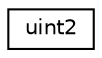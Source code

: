 digraph "Graphical Class Hierarchy"
{
  edge [fontname="Helvetica",fontsize="10",labelfontname="Helvetica",labelfontsize="10"];
  node [fontname="Helvetica",fontsize="10",shape=record];
  rankdir="LR";
  Node1 [label="uint2",height=0.2,width=0.4,color="black", fillcolor="white", style="filled",URL="$structuint2.html"];
}
